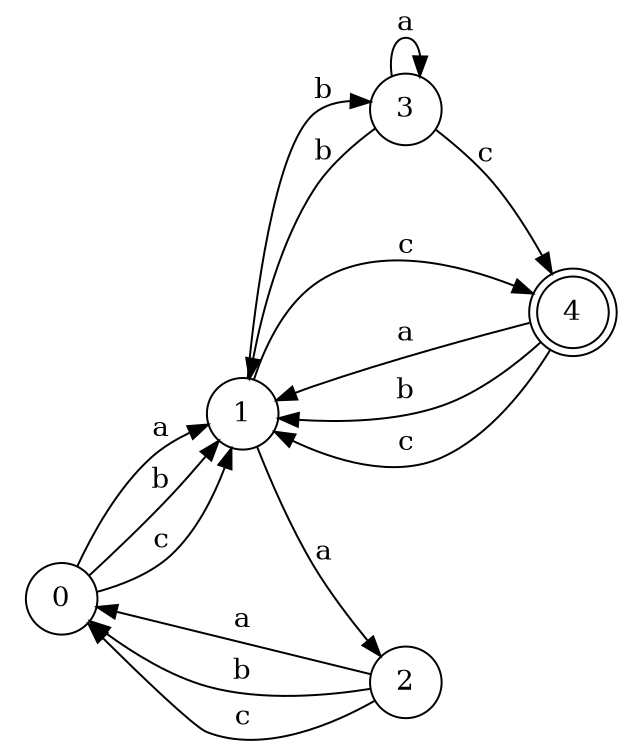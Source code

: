 digraph n4_8 {
__start0 [label="" shape="none"];

rankdir=LR;
size="8,5";

s0 [style="filled", color="black", fillcolor="white" shape="circle", label="0"];
s1 [style="filled", color="black", fillcolor="white" shape="circle", label="1"];
s2 [style="filled", color="black", fillcolor="white" shape="circle", label="2"];
s3 [style="filled", color="black", fillcolor="white" shape="circle", label="3"];
s4 [style="rounded,filled", color="black", fillcolor="white" shape="doublecircle", label="4"];
s0 -> s1 [label="a"];
s0 -> s1 [label="b"];
s0 -> s1 [label="c"];
s1 -> s2 [label="a"];
s1 -> s3 [label="b"];
s1 -> s4 [label="c"];
s2 -> s0 [label="a"];
s2 -> s0 [label="b"];
s2 -> s0 [label="c"];
s3 -> s3 [label="a"];
s3 -> s1 [label="b"];
s3 -> s4 [label="c"];
s4 -> s1 [label="a"];
s4 -> s1 [label="b"];
s4 -> s1 [label="c"];

}